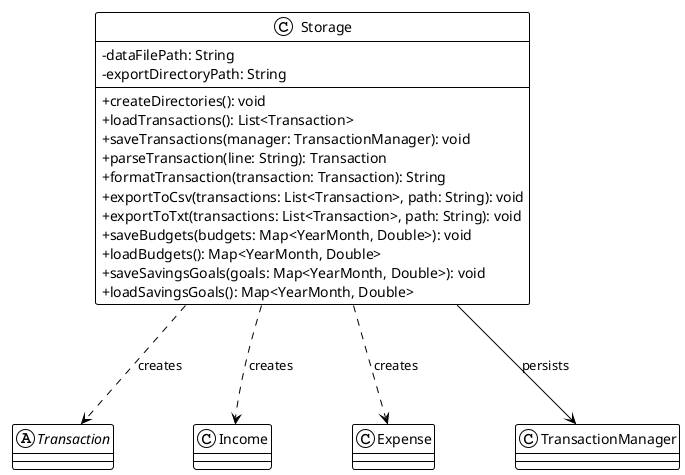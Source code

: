 @startuml
!theme plain
skinparam classAttributeIconSize 0
skinparam nodesep 80
skinparam ranksep 100

class Storage {
  -dataFilePath: String
  -exportDirectoryPath: String
  +createDirectories(): void
  +loadTransactions(): List<Transaction>
  +saveTransactions(manager: TransactionManager): void
  +parseTransaction(line: String): Transaction
  +formatTransaction(transaction: Transaction): String
  +exportToCsv(transactions: List<Transaction>, path: String): void
  +exportToTxt(transactions: List<Transaction>, path: String): void
  +saveBudgets(budgets: Map<YearMonth, Double>): void
  +loadBudgets(): Map<YearMonth, Double>
  +saveSavingsGoals(goals: Map<YearMonth, Double>): void
  +loadSavingsGoals(): Map<YearMonth, Double>
}

abstract class Transaction {
}

class Income {
}

class Expense {
}

class TransactionManager {
}

Storage ..> Transaction : creates
Storage ..> Income : creates
Storage ..> Expense : creates
Storage --> TransactionManager : persists

@enduml